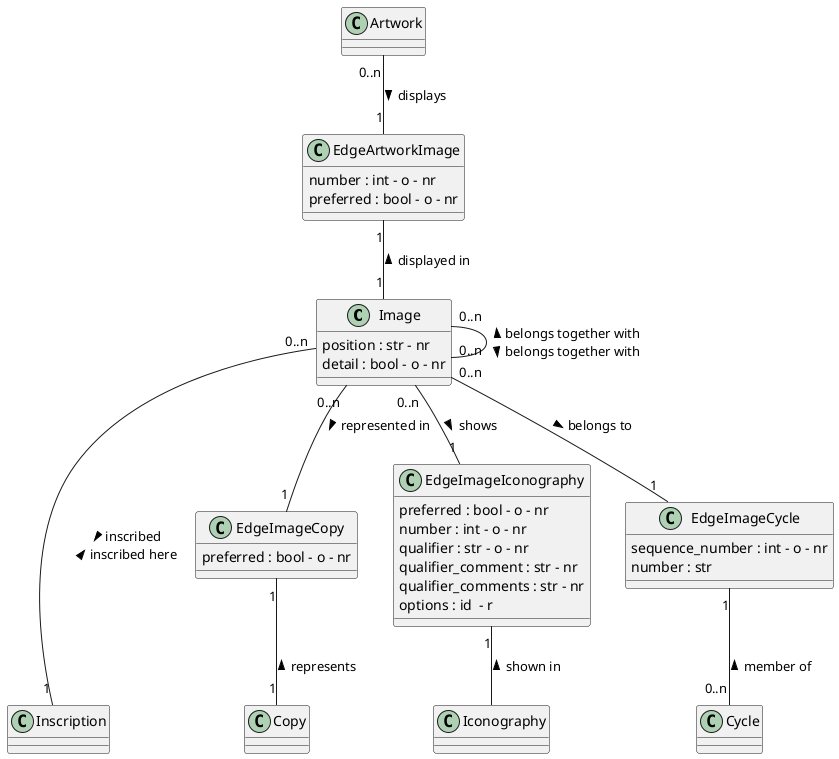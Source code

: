 @startuml 

class Image

Image : position : str - nr 
Image : detail : bool - o - nr


class EdgeArtworkImage

class Iconography

class Inscription

class EdgeArtworkImage
EdgeArtworkImage : number : int - o - nr
EdgeArtworkImage : preferred : bool - o - nr

class EdgeImageCopy
EdgeImageCopy : preferred : bool - o - nr

class EdgeImageIconography
EdgeImageIconography : preferred : bool - o - nr
EdgeImageIconography : number : int - o - nr
EdgeImageIconography : qualifier : str - o - nr
EdgeImageIconography : qualifier_comment : str - nr
EdgeImageIconography : qualifier_comments : str - nr
EdgeImageIconography : options : id  - r


class EdgeImageCycle
EdgeImageCycle : sequence_number : int - o - nr
EdgeImageCycle : number : str

Artwork "0..n" -- "1" EdgeArtworkImage : displays >
EdgeArtworkImage "1" -- "1" Image : displayed in <

Image "0..n" -- "1" EdgeImageIconography : shows >
EdgeImageIconography "1" -- Iconography : shown in <

Image "0..n" -- "1" EdgeImageCycle : > belongs to
EdgeImageCycle "1" -- "0..n" Cycle : member of <

Image "0..n" -- "0..n" Image : < belongs together with \n belongs together with >

Image "0..n" -- "1" EdgeImageCopy : represented in >
EdgeImageCopy "1" -- "1" Copy : represents <

Image "0..n" --- "1" Inscription : > inscribed \n inscribed here <

@enduml